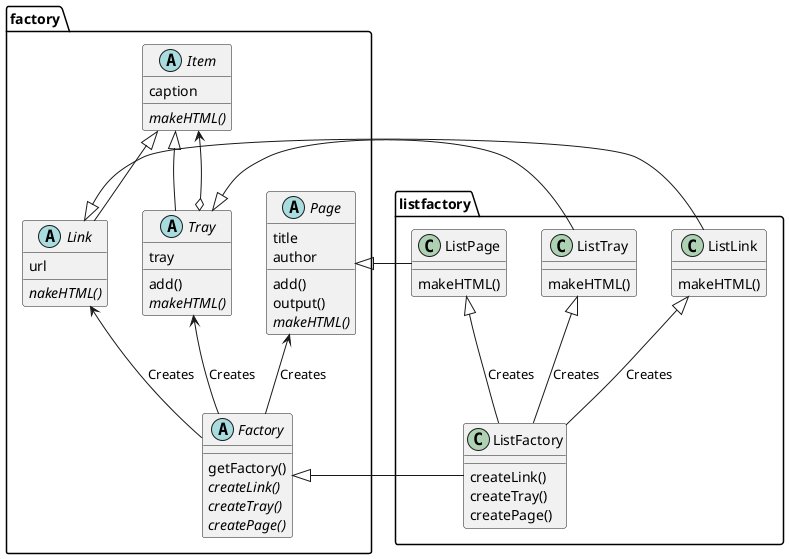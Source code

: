 @startuml

package factory {
    abstract Item {
        caption
        {abstract}makeHTML()
    }
    abstract Link {
        url
        {abstract}nakeHTML()
    }
    abstract Tray {
        tray
        add()
        {abstract}makeHTML()
    }
    abstract Page {
        title
        author
        add()
        output()
        {abstract}makeHTML()
    }
    abstract Factory {
        getFactory()
        {abstract}createLink()
        {abstract}createTray()
        {abstract}createPage()
    }
}

package listfactory {
    class ListLink {
        makeHTML()
    }
    class ListTray {
        makeHTML()
    }
    class ListPage {
        makeHTML()
    }
    class ListFactory {
        createLink()
        createTray()
        createPage()
    }
}

Link -u-|> Item
Tray -u-|> Item
Tray o-u-> Item
Factory -u-> Link: Creates
Factory -u-> Tray: Creates
Factory -u-> Page: Creates

ListLink -l-|> Link
ListTray -l-|> Tray
ListPage -l-|> Page
ListFactory --|> Factory

ListFactory -u-|> ListLink: Creates
ListFactory -u-|> ListTray: Creates
ListFactory -u-|> ListPage: Creates
@enduml